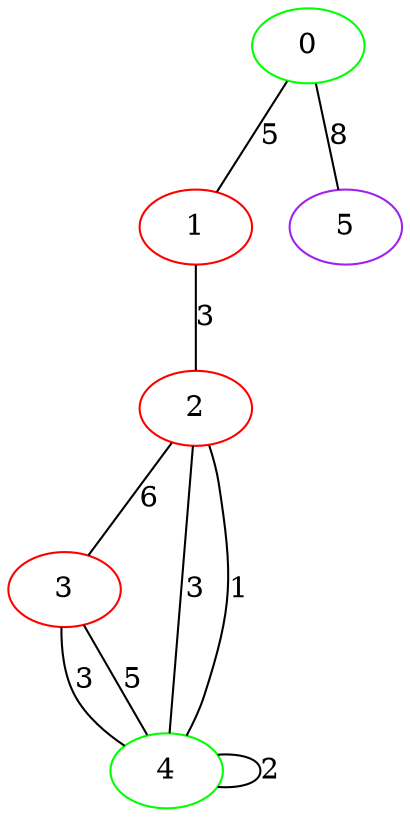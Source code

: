 graph "" {
0 [color=green, weight=2];
1 [color=red, weight=1];
2 [color=red, weight=1];
3 [color=red, weight=1];
4 [color=green, weight=2];
5 [color=purple, weight=4];
0 -- 1  [key=0, label=5];
0 -- 5  [key=0, label=8];
1 -- 2  [key=0, label=3];
2 -- 3  [key=0, label=6];
2 -- 4  [key=0, label=3];
2 -- 4  [key=1, label=1];
3 -- 4  [key=0, label=3];
3 -- 4  [key=1, label=5];
4 -- 4  [key=0, label=2];
}
